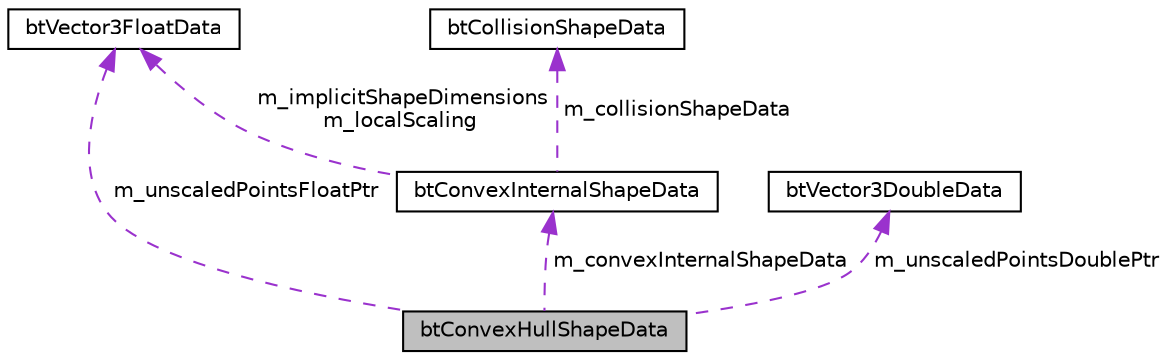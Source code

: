 digraph "btConvexHullShapeData"
{
  edge [fontname="Helvetica",fontsize="10",labelfontname="Helvetica",labelfontsize="10"];
  node [fontname="Helvetica",fontsize="10",shape=record];
  Node1 [label="btConvexHullShapeData",height=0.2,width=0.4,color="black", fillcolor="grey75", style="filled", fontcolor="black"];
  Node2 -> Node1 [dir="back",color="darkorchid3",fontsize="10",style="dashed",label=" m_unscaledPointsFloatPtr" ,fontname="Helvetica"];
  Node2 [label="btVector3FloatData",height=0.2,width=0.4,color="black", fillcolor="white", style="filled",URL="$structbt_vector3_float_data.html"];
  Node3 -> Node1 [dir="back",color="darkorchid3",fontsize="10",style="dashed",label=" m_unscaledPointsDoublePtr" ,fontname="Helvetica"];
  Node3 [label="btVector3DoubleData",height=0.2,width=0.4,color="black", fillcolor="white", style="filled",URL="$structbt_vector3_double_data.html"];
  Node4 -> Node1 [dir="back",color="darkorchid3",fontsize="10",style="dashed",label=" m_convexInternalShapeData" ,fontname="Helvetica"];
  Node4 [label="btConvexInternalShapeData",height=0.2,width=0.4,color="black", fillcolor="white", style="filled",URL="$structbt_convex_internal_shape_data.html",tooltip="do not change those serialization structures, it requires an updated sBulletDNAstr/sBulletDNAstr64 ..."];
  Node2 -> Node4 [dir="back",color="darkorchid3",fontsize="10",style="dashed",label=" m_implicitShapeDimensions\nm_localScaling" ,fontname="Helvetica"];
  Node5 -> Node4 [dir="back",color="darkorchid3",fontsize="10",style="dashed",label=" m_collisionShapeData" ,fontname="Helvetica"];
  Node5 [label="btCollisionShapeData",height=0.2,width=0.4,color="black", fillcolor="white", style="filled",URL="$structbt_collision_shape_data.html",tooltip="do not change those serialization structures, it requires an updated sBulletDNAstr/sBulletDNAstr64 ..."];
}
